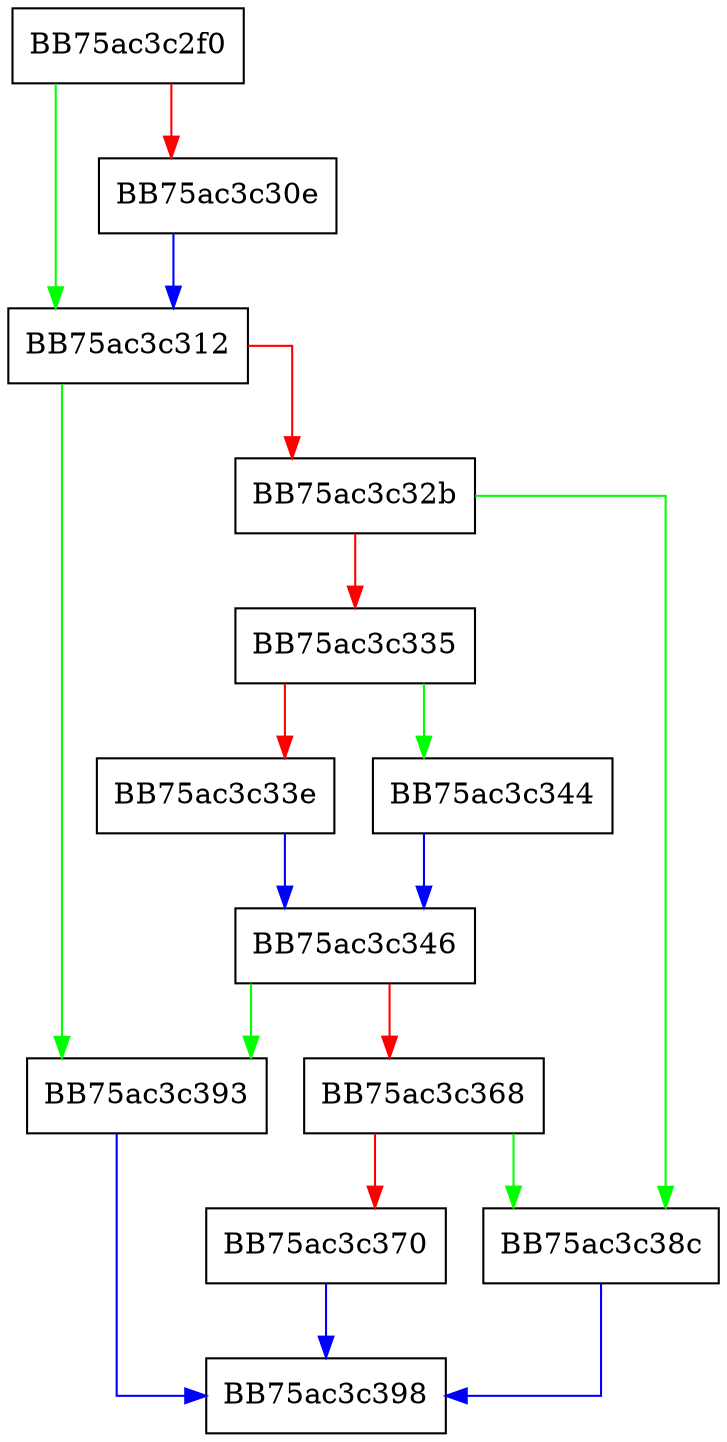 digraph FindFirst {
  node [shape="box"];
  graph [splines=ortho];
  BB75ac3c2f0 -> BB75ac3c312 [color="green"];
  BB75ac3c2f0 -> BB75ac3c30e [color="red"];
  BB75ac3c30e -> BB75ac3c312 [color="blue"];
  BB75ac3c312 -> BB75ac3c393 [color="green"];
  BB75ac3c312 -> BB75ac3c32b [color="red"];
  BB75ac3c32b -> BB75ac3c38c [color="green"];
  BB75ac3c32b -> BB75ac3c335 [color="red"];
  BB75ac3c335 -> BB75ac3c344 [color="green"];
  BB75ac3c335 -> BB75ac3c33e [color="red"];
  BB75ac3c33e -> BB75ac3c346 [color="blue"];
  BB75ac3c344 -> BB75ac3c346 [color="blue"];
  BB75ac3c346 -> BB75ac3c393 [color="green"];
  BB75ac3c346 -> BB75ac3c368 [color="red"];
  BB75ac3c368 -> BB75ac3c38c [color="green"];
  BB75ac3c368 -> BB75ac3c370 [color="red"];
  BB75ac3c370 -> BB75ac3c398 [color="blue"];
  BB75ac3c38c -> BB75ac3c398 [color="blue"];
  BB75ac3c393 -> BB75ac3c398 [color="blue"];
}